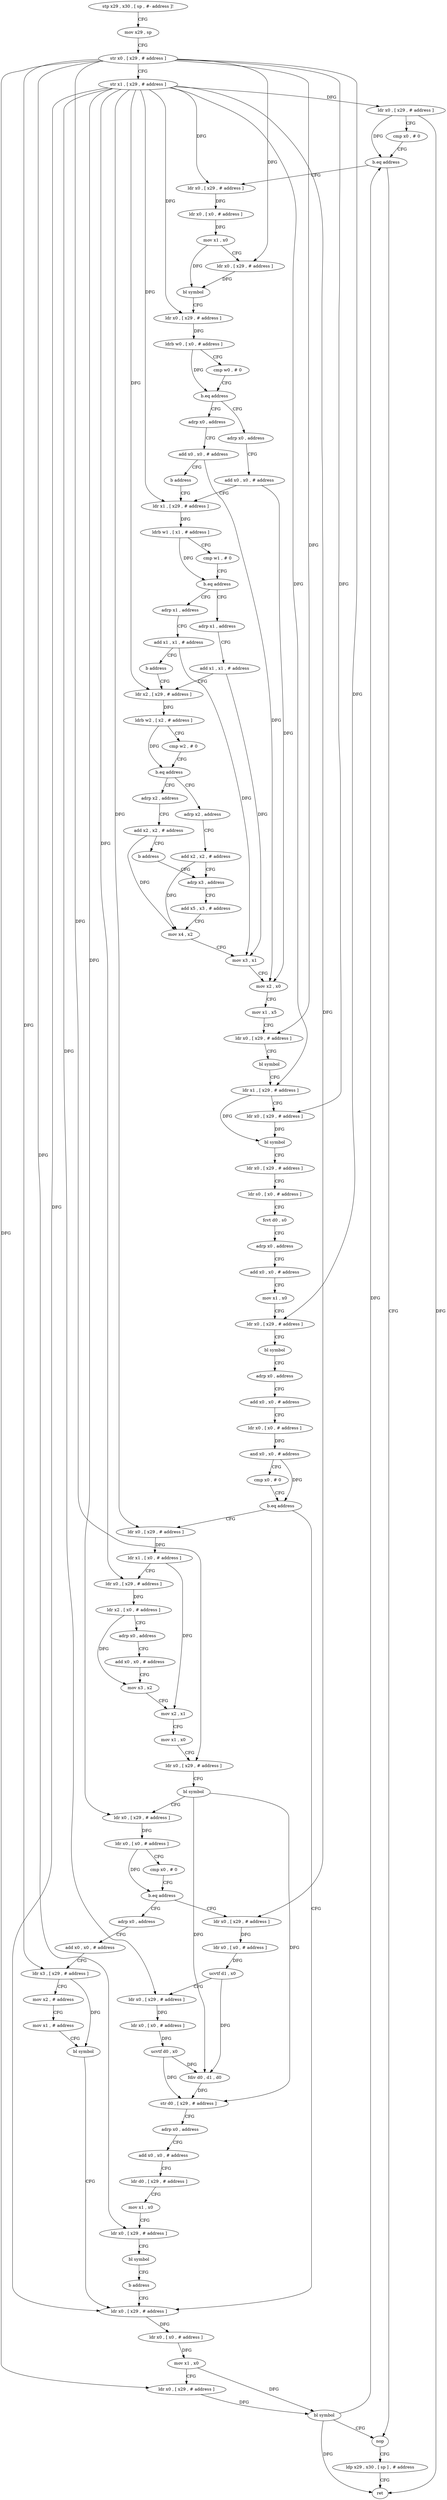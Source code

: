 digraph "func" {
"4223644" [label = "stp x29 , x30 , [ sp , #- address ]!" ]
"4223648" [label = "mov x29 , sp" ]
"4223652" [label = "str x0 , [ x29 , # address ]" ]
"4223656" [label = "str x1 , [ x29 , # address ]" ]
"4223660" [label = "ldr x0 , [ x29 , # address ]" ]
"4223664" [label = "cmp x0 , # 0" ]
"4223668" [label = "b.eq address" ]
"4224064" [label = "nop" ]
"4223672" [label = "ldr x0 , [ x29 , # address ]" ]
"4224068" [label = "ldp x29 , x30 , [ sp ] , # address" ]
"4224072" [label = "ret" ]
"4223676" [label = "ldr x0 , [ x0 , # address ]" ]
"4223680" [label = "mov x1 , x0" ]
"4223684" [label = "ldr x0 , [ x29 , # address ]" ]
"4223688" [label = "bl symbol" ]
"4223692" [label = "ldr x0 , [ x29 , # address ]" ]
"4223696" [label = "ldrb w0 , [ x0 , # address ]" ]
"4223700" [label = "cmp w0 , # 0" ]
"4223704" [label = "b.eq address" ]
"4223720" [label = "adrp x0 , address" ]
"4223708" [label = "adrp x0 , address" ]
"4223724" [label = "add x0 , x0 , # address" ]
"4223728" [label = "ldr x1 , [ x29 , # address ]" ]
"4223712" [label = "add x0 , x0 , # address" ]
"4223716" [label = "b address" ]
"4223756" [label = "adrp x1 , address" ]
"4223760" [label = "add x1 , x1 , # address" ]
"4223764" [label = "ldr x2 , [ x29 , # address ]" ]
"4223744" [label = "adrp x1 , address" ]
"4223748" [label = "add x1 , x1 , # address" ]
"4223752" [label = "b address" ]
"4223732" [label = "ldrb w1 , [ x1 , # address ]" ]
"4223736" [label = "cmp w1 , # 0" ]
"4223740" [label = "b.eq address" ]
"4223792" [label = "adrp x2 , address" ]
"4223796" [label = "add x2 , x2 , # address" ]
"4223800" [label = "adrp x3 , address" ]
"4223780" [label = "adrp x2 , address" ]
"4223784" [label = "add x2 , x2 , # address" ]
"4223788" [label = "b address" ]
"4223768" [label = "ldrb w2 , [ x2 , # address ]" ]
"4223772" [label = "cmp w2 , # 0" ]
"4223776" [label = "b.eq address" ]
"4224044" [label = "ldr x0 , [ x29 , # address ]" ]
"4224048" [label = "ldr x0 , [ x0 , # address ]" ]
"4224052" [label = "mov x1 , x0" ]
"4224056" [label = "ldr x0 , [ x29 , # address ]" ]
"4224060" [label = "bl symbol" ]
"4223900" [label = "ldr x0 , [ x29 , # address ]" ]
"4223904" [label = "ldr x1 , [ x0 , # address ]" ]
"4223908" [label = "ldr x0 , [ x29 , # address ]" ]
"4223912" [label = "ldr x2 , [ x0 , # address ]" ]
"4223916" [label = "adrp x0 , address" ]
"4223920" [label = "add x0 , x0 , # address" ]
"4223924" [label = "mov x3 , x2" ]
"4223928" [label = "mov x2 , x1" ]
"4223932" [label = "mov x1 , x0" ]
"4223936" [label = "ldr x0 , [ x29 , # address ]" ]
"4223940" [label = "bl symbol" ]
"4223944" [label = "ldr x0 , [ x29 , # address ]" ]
"4223948" [label = "ldr x0 , [ x0 , # address ]" ]
"4223952" [label = "cmp x0 , # 0" ]
"4223956" [label = "b.eq address" ]
"4224020" [label = "adrp x0 , address" ]
"4223960" [label = "ldr x0 , [ x29 , # address ]" ]
"4223804" [label = "add x5 , x3 , # address" ]
"4223808" [label = "mov x4 , x2" ]
"4223812" [label = "mov x3 , x1" ]
"4223816" [label = "mov x2 , x0" ]
"4223820" [label = "mov x1 , x5" ]
"4223824" [label = "ldr x0 , [ x29 , # address ]" ]
"4223828" [label = "bl symbol" ]
"4223832" [label = "ldr x1 , [ x29 , # address ]" ]
"4223836" [label = "ldr x0 , [ x29 , # address ]" ]
"4223840" [label = "bl symbol" ]
"4223844" [label = "ldr x0 , [ x29 , # address ]" ]
"4223848" [label = "ldr s0 , [ x0 , # address ]" ]
"4223852" [label = "fcvt d0 , s0" ]
"4223856" [label = "adrp x0 , address" ]
"4223860" [label = "add x0 , x0 , # address" ]
"4223864" [label = "mov x1 , x0" ]
"4223868" [label = "ldr x0 , [ x29 , # address ]" ]
"4223872" [label = "bl symbol" ]
"4223876" [label = "adrp x0 , address" ]
"4223880" [label = "add x0 , x0 , # address" ]
"4223884" [label = "ldr x0 , [ x0 , # address ]" ]
"4223888" [label = "and x0 , x0 , # address" ]
"4223892" [label = "cmp x0 , # 0" ]
"4223896" [label = "b.eq address" ]
"4224024" [label = "add x0 , x0 , # address" ]
"4224028" [label = "ldr x3 , [ x29 , # address ]" ]
"4224032" [label = "mov x2 , # address" ]
"4224036" [label = "mov x1 , # address" ]
"4224040" [label = "bl symbol" ]
"4223964" [label = "ldr x0 , [ x0 , # address ]" ]
"4223968" [label = "ucvtf d1 , x0" ]
"4223972" [label = "ldr x0 , [ x29 , # address ]" ]
"4223976" [label = "ldr x0 , [ x0 , # address ]" ]
"4223980" [label = "ucvtf d0 , x0" ]
"4223984" [label = "fdiv d0 , d1 , d0" ]
"4223988" [label = "str d0 , [ x29 , # address ]" ]
"4223992" [label = "adrp x0 , address" ]
"4223996" [label = "add x0 , x0 , # address" ]
"4224000" [label = "ldr d0 , [ x29 , # address ]" ]
"4224004" [label = "mov x1 , x0" ]
"4224008" [label = "ldr x0 , [ x29 , # address ]" ]
"4224012" [label = "bl symbol" ]
"4224016" [label = "b address" ]
"4223644" -> "4223648" [ label = "CFG" ]
"4223648" -> "4223652" [ label = "CFG" ]
"4223652" -> "4223656" [ label = "CFG" ]
"4223652" -> "4223684" [ label = "DFG" ]
"4223652" -> "4223824" [ label = "DFG" ]
"4223652" -> "4223836" [ label = "DFG" ]
"4223652" -> "4223868" [ label = "DFG" ]
"4223652" -> "4224056" [ label = "DFG" ]
"4223652" -> "4223936" [ label = "DFG" ]
"4223652" -> "4224028" [ label = "DFG" ]
"4223652" -> "4224008" [ label = "DFG" ]
"4223656" -> "4223660" [ label = "DFG" ]
"4223656" -> "4223672" [ label = "DFG" ]
"4223656" -> "4223692" [ label = "DFG" ]
"4223656" -> "4223728" [ label = "DFG" ]
"4223656" -> "4223764" [ label = "DFG" ]
"4223656" -> "4223832" [ label = "DFG" ]
"4223656" -> "4224044" [ label = "DFG" ]
"4223656" -> "4223900" [ label = "DFG" ]
"4223656" -> "4223908" [ label = "DFG" ]
"4223656" -> "4223944" [ label = "DFG" ]
"4223656" -> "4223960" [ label = "DFG" ]
"4223656" -> "4223972" [ label = "DFG" ]
"4223660" -> "4223664" [ label = "CFG" ]
"4223660" -> "4223668" [ label = "DFG" ]
"4223660" -> "4224072" [ label = "DFG" ]
"4223664" -> "4223668" [ label = "CFG" ]
"4223668" -> "4224064" [ label = "CFG" ]
"4223668" -> "4223672" [ label = "CFG" ]
"4224064" -> "4224068" [ label = "CFG" ]
"4223672" -> "4223676" [ label = "DFG" ]
"4224068" -> "4224072" [ label = "CFG" ]
"4223676" -> "4223680" [ label = "DFG" ]
"4223680" -> "4223684" [ label = "CFG" ]
"4223680" -> "4223688" [ label = "DFG" ]
"4223684" -> "4223688" [ label = "DFG" ]
"4223688" -> "4223692" [ label = "CFG" ]
"4223692" -> "4223696" [ label = "DFG" ]
"4223696" -> "4223700" [ label = "CFG" ]
"4223696" -> "4223704" [ label = "DFG" ]
"4223700" -> "4223704" [ label = "CFG" ]
"4223704" -> "4223720" [ label = "CFG" ]
"4223704" -> "4223708" [ label = "CFG" ]
"4223720" -> "4223724" [ label = "CFG" ]
"4223708" -> "4223712" [ label = "CFG" ]
"4223724" -> "4223728" [ label = "CFG" ]
"4223724" -> "4223816" [ label = "DFG" ]
"4223728" -> "4223732" [ label = "DFG" ]
"4223712" -> "4223716" [ label = "CFG" ]
"4223712" -> "4223816" [ label = "DFG" ]
"4223716" -> "4223728" [ label = "CFG" ]
"4223756" -> "4223760" [ label = "CFG" ]
"4223760" -> "4223764" [ label = "CFG" ]
"4223760" -> "4223812" [ label = "DFG" ]
"4223764" -> "4223768" [ label = "DFG" ]
"4223744" -> "4223748" [ label = "CFG" ]
"4223748" -> "4223752" [ label = "CFG" ]
"4223748" -> "4223812" [ label = "DFG" ]
"4223752" -> "4223764" [ label = "CFG" ]
"4223732" -> "4223736" [ label = "CFG" ]
"4223732" -> "4223740" [ label = "DFG" ]
"4223736" -> "4223740" [ label = "CFG" ]
"4223740" -> "4223756" [ label = "CFG" ]
"4223740" -> "4223744" [ label = "CFG" ]
"4223792" -> "4223796" [ label = "CFG" ]
"4223796" -> "4223800" [ label = "CFG" ]
"4223796" -> "4223808" [ label = "DFG" ]
"4223800" -> "4223804" [ label = "CFG" ]
"4223780" -> "4223784" [ label = "CFG" ]
"4223784" -> "4223788" [ label = "CFG" ]
"4223784" -> "4223808" [ label = "DFG" ]
"4223788" -> "4223800" [ label = "CFG" ]
"4223768" -> "4223772" [ label = "CFG" ]
"4223768" -> "4223776" [ label = "DFG" ]
"4223772" -> "4223776" [ label = "CFG" ]
"4223776" -> "4223792" [ label = "CFG" ]
"4223776" -> "4223780" [ label = "CFG" ]
"4224044" -> "4224048" [ label = "DFG" ]
"4224048" -> "4224052" [ label = "DFG" ]
"4224052" -> "4224056" [ label = "CFG" ]
"4224052" -> "4224060" [ label = "DFG" ]
"4224056" -> "4224060" [ label = "DFG" ]
"4224060" -> "4224064" [ label = "CFG" ]
"4224060" -> "4223668" [ label = "DFG" ]
"4224060" -> "4224072" [ label = "DFG" ]
"4223900" -> "4223904" [ label = "DFG" ]
"4223904" -> "4223908" [ label = "CFG" ]
"4223904" -> "4223928" [ label = "DFG" ]
"4223908" -> "4223912" [ label = "DFG" ]
"4223912" -> "4223916" [ label = "CFG" ]
"4223912" -> "4223924" [ label = "DFG" ]
"4223916" -> "4223920" [ label = "CFG" ]
"4223920" -> "4223924" [ label = "CFG" ]
"4223924" -> "4223928" [ label = "CFG" ]
"4223928" -> "4223932" [ label = "CFG" ]
"4223932" -> "4223936" [ label = "CFG" ]
"4223936" -> "4223940" [ label = "CFG" ]
"4223940" -> "4223944" [ label = "CFG" ]
"4223940" -> "4223984" [ label = "DFG" ]
"4223940" -> "4223988" [ label = "DFG" ]
"4223944" -> "4223948" [ label = "DFG" ]
"4223948" -> "4223952" [ label = "CFG" ]
"4223948" -> "4223956" [ label = "DFG" ]
"4223952" -> "4223956" [ label = "CFG" ]
"4223956" -> "4224020" [ label = "CFG" ]
"4223956" -> "4223960" [ label = "CFG" ]
"4224020" -> "4224024" [ label = "CFG" ]
"4223960" -> "4223964" [ label = "DFG" ]
"4223804" -> "4223808" [ label = "CFG" ]
"4223808" -> "4223812" [ label = "CFG" ]
"4223812" -> "4223816" [ label = "CFG" ]
"4223816" -> "4223820" [ label = "CFG" ]
"4223820" -> "4223824" [ label = "CFG" ]
"4223824" -> "4223828" [ label = "CFG" ]
"4223828" -> "4223832" [ label = "CFG" ]
"4223832" -> "4223836" [ label = "CFG" ]
"4223832" -> "4223840" [ label = "DFG" ]
"4223836" -> "4223840" [ label = "DFG" ]
"4223840" -> "4223844" [ label = "CFG" ]
"4223844" -> "4223848" [ label = "CFG" ]
"4223848" -> "4223852" [ label = "CFG" ]
"4223852" -> "4223856" [ label = "CFG" ]
"4223856" -> "4223860" [ label = "CFG" ]
"4223860" -> "4223864" [ label = "CFG" ]
"4223864" -> "4223868" [ label = "CFG" ]
"4223868" -> "4223872" [ label = "CFG" ]
"4223872" -> "4223876" [ label = "CFG" ]
"4223876" -> "4223880" [ label = "CFG" ]
"4223880" -> "4223884" [ label = "CFG" ]
"4223884" -> "4223888" [ label = "DFG" ]
"4223888" -> "4223892" [ label = "CFG" ]
"4223888" -> "4223896" [ label = "DFG" ]
"4223892" -> "4223896" [ label = "CFG" ]
"4223896" -> "4224044" [ label = "CFG" ]
"4223896" -> "4223900" [ label = "CFG" ]
"4224024" -> "4224028" [ label = "CFG" ]
"4224028" -> "4224032" [ label = "CFG" ]
"4224028" -> "4224040" [ label = "DFG" ]
"4224032" -> "4224036" [ label = "CFG" ]
"4224036" -> "4224040" [ label = "CFG" ]
"4224040" -> "4224044" [ label = "CFG" ]
"4223964" -> "4223968" [ label = "DFG" ]
"4223968" -> "4223972" [ label = "CFG" ]
"4223968" -> "4223984" [ label = "DFG" ]
"4223972" -> "4223976" [ label = "DFG" ]
"4223976" -> "4223980" [ label = "DFG" ]
"4223980" -> "4223984" [ label = "DFG" ]
"4223980" -> "4223988" [ label = "DFG" ]
"4223984" -> "4223988" [ label = "DFG" ]
"4223988" -> "4223992" [ label = "CFG" ]
"4223992" -> "4223996" [ label = "CFG" ]
"4223996" -> "4224000" [ label = "CFG" ]
"4224000" -> "4224004" [ label = "CFG" ]
"4224004" -> "4224008" [ label = "CFG" ]
"4224008" -> "4224012" [ label = "CFG" ]
"4224012" -> "4224016" [ label = "CFG" ]
"4224016" -> "4224044" [ label = "CFG" ]
}
